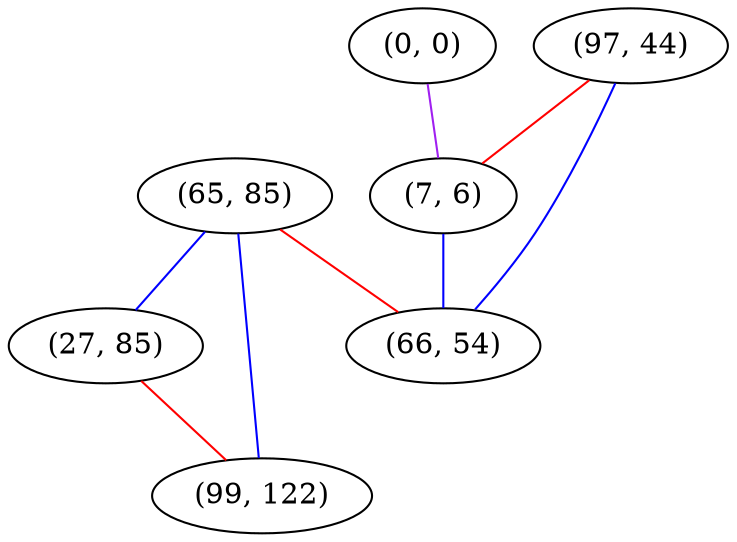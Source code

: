 graph "" {
"(65, 85)";
"(0, 0)";
"(97, 44)";
"(27, 85)";
"(7, 6)";
"(66, 54)";
"(99, 122)";
"(65, 85)" -- "(99, 122)"  [color=blue, key=0, weight=3];
"(65, 85)" -- "(66, 54)"  [color=red, key=0, weight=1];
"(65, 85)" -- "(27, 85)"  [color=blue, key=0, weight=3];
"(0, 0)" -- "(7, 6)"  [color=purple, key=0, weight=4];
"(97, 44)" -- "(7, 6)"  [color=red, key=0, weight=1];
"(97, 44)" -- "(66, 54)"  [color=blue, key=0, weight=3];
"(27, 85)" -- "(99, 122)"  [color=red, key=0, weight=1];
"(7, 6)" -- "(66, 54)"  [color=blue, key=0, weight=3];
}
